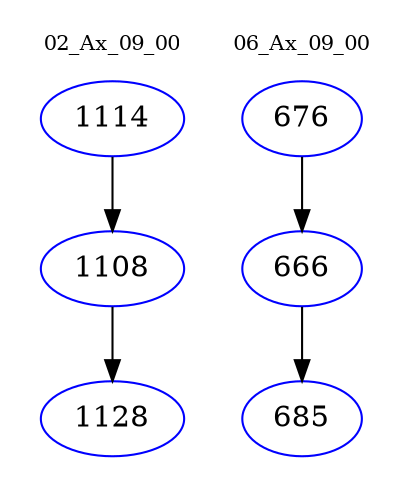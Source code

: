 digraph{
subgraph cluster_0 {
color = white
label = "02_Ax_09_00";
fontsize=10;
T0_1114 [label="1114", color="blue"]
T0_1114 -> T0_1108 [color="black"]
T0_1108 [label="1108", color="blue"]
T0_1108 -> T0_1128 [color="black"]
T0_1128 [label="1128", color="blue"]
}
subgraph cluster_1 {
color = white
label = "06_Ax_09_00";
fontsize=10;
T1_676 [label="676", color="blue"]
T1_676 -> T1_666 [color="black"]
T1_666 [label="666", color="blue"]
T1_666 -> T1_685 [color="black"]
T1_685 [label="685", color="blue"]
}
}
